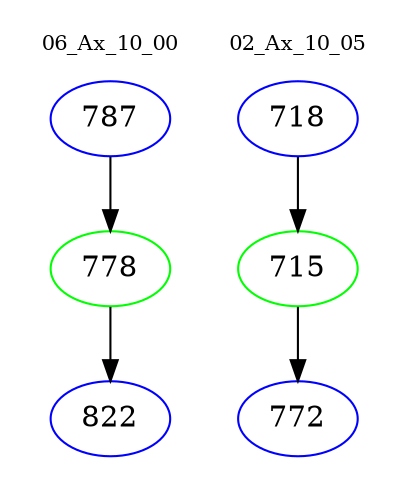 digraph{
subgraph cluster_0 {
color = white
label = "06_Ax_10_00";
fontsize=10;
T0_787 [label="787", color="blue"]
T0_787 -> T0_778 [color="black"]
T0_778 [label="778", color="green"]
T0_778 -> T0_822 [color="black"]
T0_822 [label="822", color="blue"]
}
subgraph cluster_1 {
color = white
label = "02_Ax_10_05";
fontsize=10;
T1_718 [label="718", color="blue"]
T1_718 -> T1_715 [color="black"]
T1_715 [label="715", color="green"]
T1_715 -> T1_772 [color="black"]
T1_772 [label="772", color="blue"]
}
}
